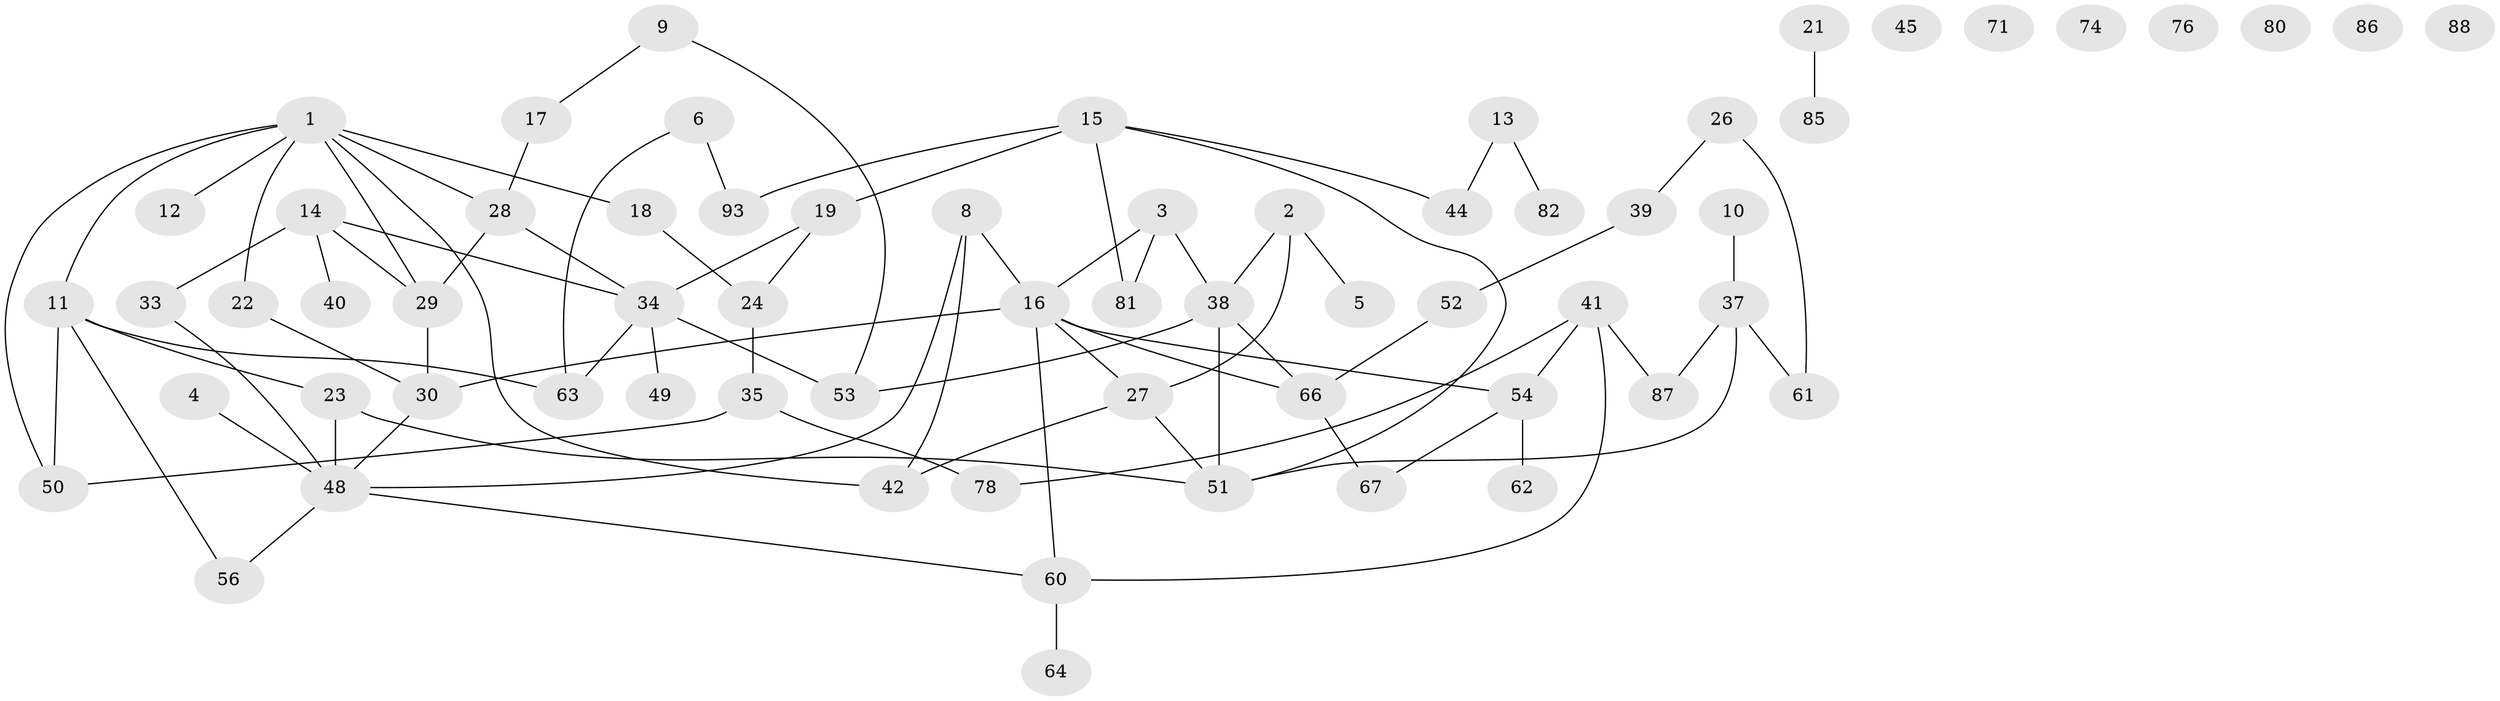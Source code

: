 // Generated by graph-tools (version 1.1) at 2025/23/03/03/25 07:23:29]
// undirected, 65 vertices, 84 edges
graph export_dot {
graph [start="1"]
  node [color=gray90,style=filled];
  1 [super="+68"];
  2;
  3 [super="+7"];
  4;
  5;
  6 [super="+20"];
  8;
  9;
  10;
  11 [super="+47"];
  12 [super="+25"];
  13;
  14 [super="+32"];
  15 [super="+36"];
  16 [super="+59"];
  17 [super="+75"];
  18 [super="+90"];
  19 [super="+46"];
  21;
  22;
  23;
  24 [super="+57"];
  26 [super="+72"];
  27 [super="+58"];
  28 [super="+65"];
  29;
  30 [super="+31"];
  33;
  34;
  35;
  37 [super="+43"];
  38 [super="+55"];
  39 [super="+89"];
  40;
  41;
  42;
  44;
  45;
  48 [super="+92"];
  49;
  50 [super="+91"];
  51 [super="+73"];
  52 [super="+70"];
  53 [super="+79"];
  54;
  56;
  60 [super="+77"];
  61;
  62;
  63 [super="+69"];
  64;
  66 [super="+83"];
  67;
  71;
  74;
  76;
  78 [super="+84"];
  80;
  81;
  82;
  85;
  86;
  87;
  88;
  93;
  1 -- 11;
  1 -- 22;
  1 -- 28;
  1 -- 50;
  1 -- 12;
  1 -- 18;
  1 -- 42;
  1 -- 29;
  2 -- 5;
  2 -- 27;
  2 -- 38;
  3 -- 16;
  3 -- 81;
  3 -- 38;
  4 -- 48;
  6 -- 63;
  6 -- 93;
  8 -- 42;
  8 -- 48;
  8 -- 16;
  9 -- 53;
  9 -- 17;
  10 -- 37;
  11 -- 63;
  11 -- 56;
  11 -- 50;
  11 -- 23;
  13 -- 44;
  13 -- 82;
  14 -- 33 [weight=2];
  14 -- 40;
  14 -- 34;
  14 -- 29;
  15 -- 19;
  15 -- 93;
  15 -- 81;
  15 -- 44;
  15 -- 51;
  16 -- 54;
  16 -- 66;
  16 -- 27;
  16 -- 60;
  16 -- 30;
  17 -- 28;
  18 -- 24;
  19 -- 34;
  19 -- 24;
  21 -- 85;
  22 -- 30;
  23 -- 51;
  23 -- 48;
  24 -- 35;
  26 -- 39;
  26 -- 61;
  27 -- 42;
  27 -- 51;
  28 -- 34;
  28 -- 29;
  29 -- 30;
  30 -- 48;
  33 -- 48;
  34 -- 49;
  34 -- 53;
  34 -- 63;
  35 -- 50;
  35 -- 78;
  37 -- 51;
  37 -- 61;
  37 -- 87;
  38 -- 51;
  38 -- 66;
  38 -- 53;
  39 -- 52;
  41 -- 54;
  41 -- 60;
  41 -- 87;
  41 -- 78;
  48 -- 56;
  48 -- 60;
  52 -- 66;
  54 -- 62;
  54 -- 67;
  60 -- 64;
  66 -- 67;
}
